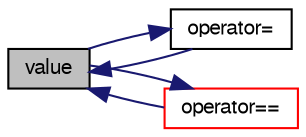 digraph "value"
{
  bgcolor="transparent";
  edge [fontname="FreeSans",fontsize="10",labelfontname="FreeSans",labelfontsize="10"];
  node [fontname="FreeSans",fontsize="10",shape=record];
  rankdir="LR";
  Node16 [label="value",height=0.2,width=0.4,color="black", fillcolor="grey75", style="filled", fontcolor="black"];
  Node16 -> Node17 [dir="back",color="midnightblue",fontsize="10",style="solid",fontname="FreeSans"];
  Node17 [label="operator=",height=0.2,width=0.4,color="black",URL="$a22514.html#a919fa152f34df0381ae7391dcdf58f1e"];
  Node17 -> Node16 [dir="back",color="midnightblue",fontsize="10",style="solid",fontname="FreeSans"];
  Node16 -> Node18 [dir="back",color="midnightblue",fontsize="10",style="solid",fontname="FreeSans"];
  Node18 [label="operator==",height=0.2,width=0.4,color="red",URL="$a22514.html#a020fdc003f0dcddd1ef91c8c372a4216"];
  Node18 -> Node16 [dir="back",color="midnightblue",fontsize="10",style="solid",fontname="FreeSans"];
}
